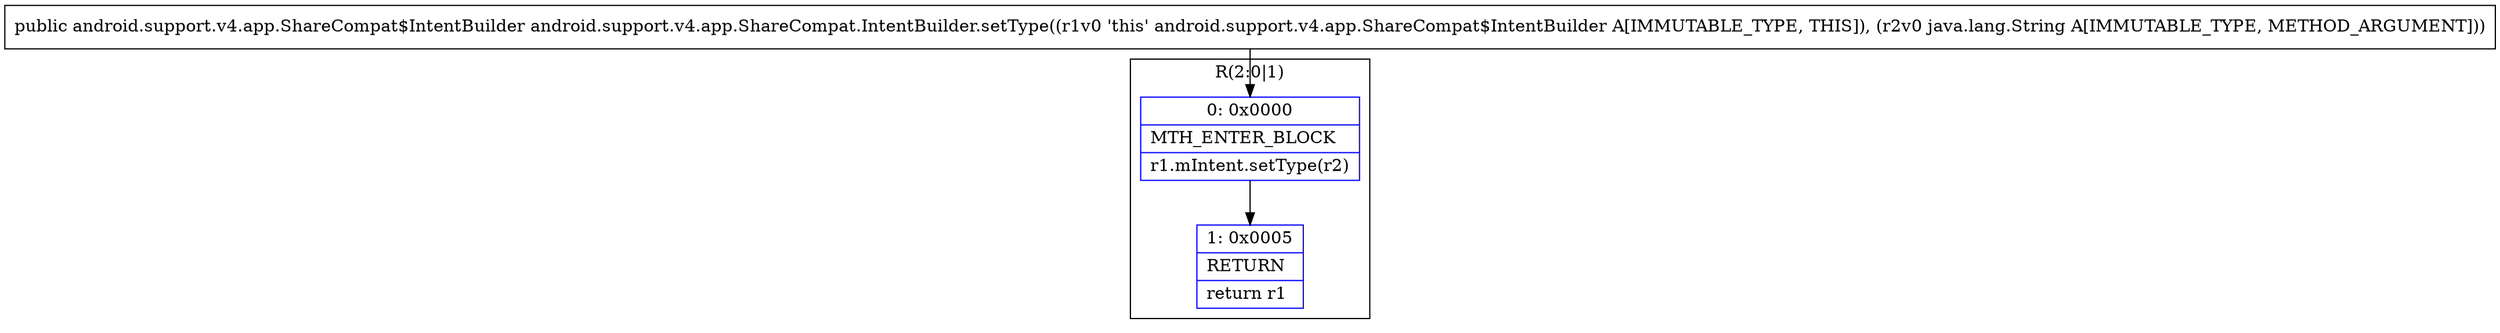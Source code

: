 digraph "CFG forandroid.support.v4.app.ShareCompat.IntentBuilder.setType(Ljava\/lang\/String;)Landroid\/support\/v4\/app\/ShareCompat$IntentBuilder;" {
subgraph cluster_Region_1140408181 {
label = "R(2:0|1)";
node [shape=record,color=blue];
Node_0 [shape=record,label="{0\:\ 0x0000|MTH_ENTER_BLOCK\l|r1.mIntent.setType(r2)\l}"];
Node_1 [shape=record,label="{1\:\ 0x0005|RETURN\l|return r1\l}"];
}
MethodNode[shape=record,label="{public android.support.v4.app.ShareCompat$IntentBuilder android.support.v4.app.ShareCompat.IntentBuilder.setType((r1v0 'this' android.support.v4.app.ShareCompat$IntentBuilder A[IMMUTABLE_TYPE, THIS]), (r2v0 java.lang.String A[IMMUTABLE_TYPE, METHOD_ARGUMENT])) }"];
MethodNode -> Node_0;
Node_0 -> Node_1;
}


